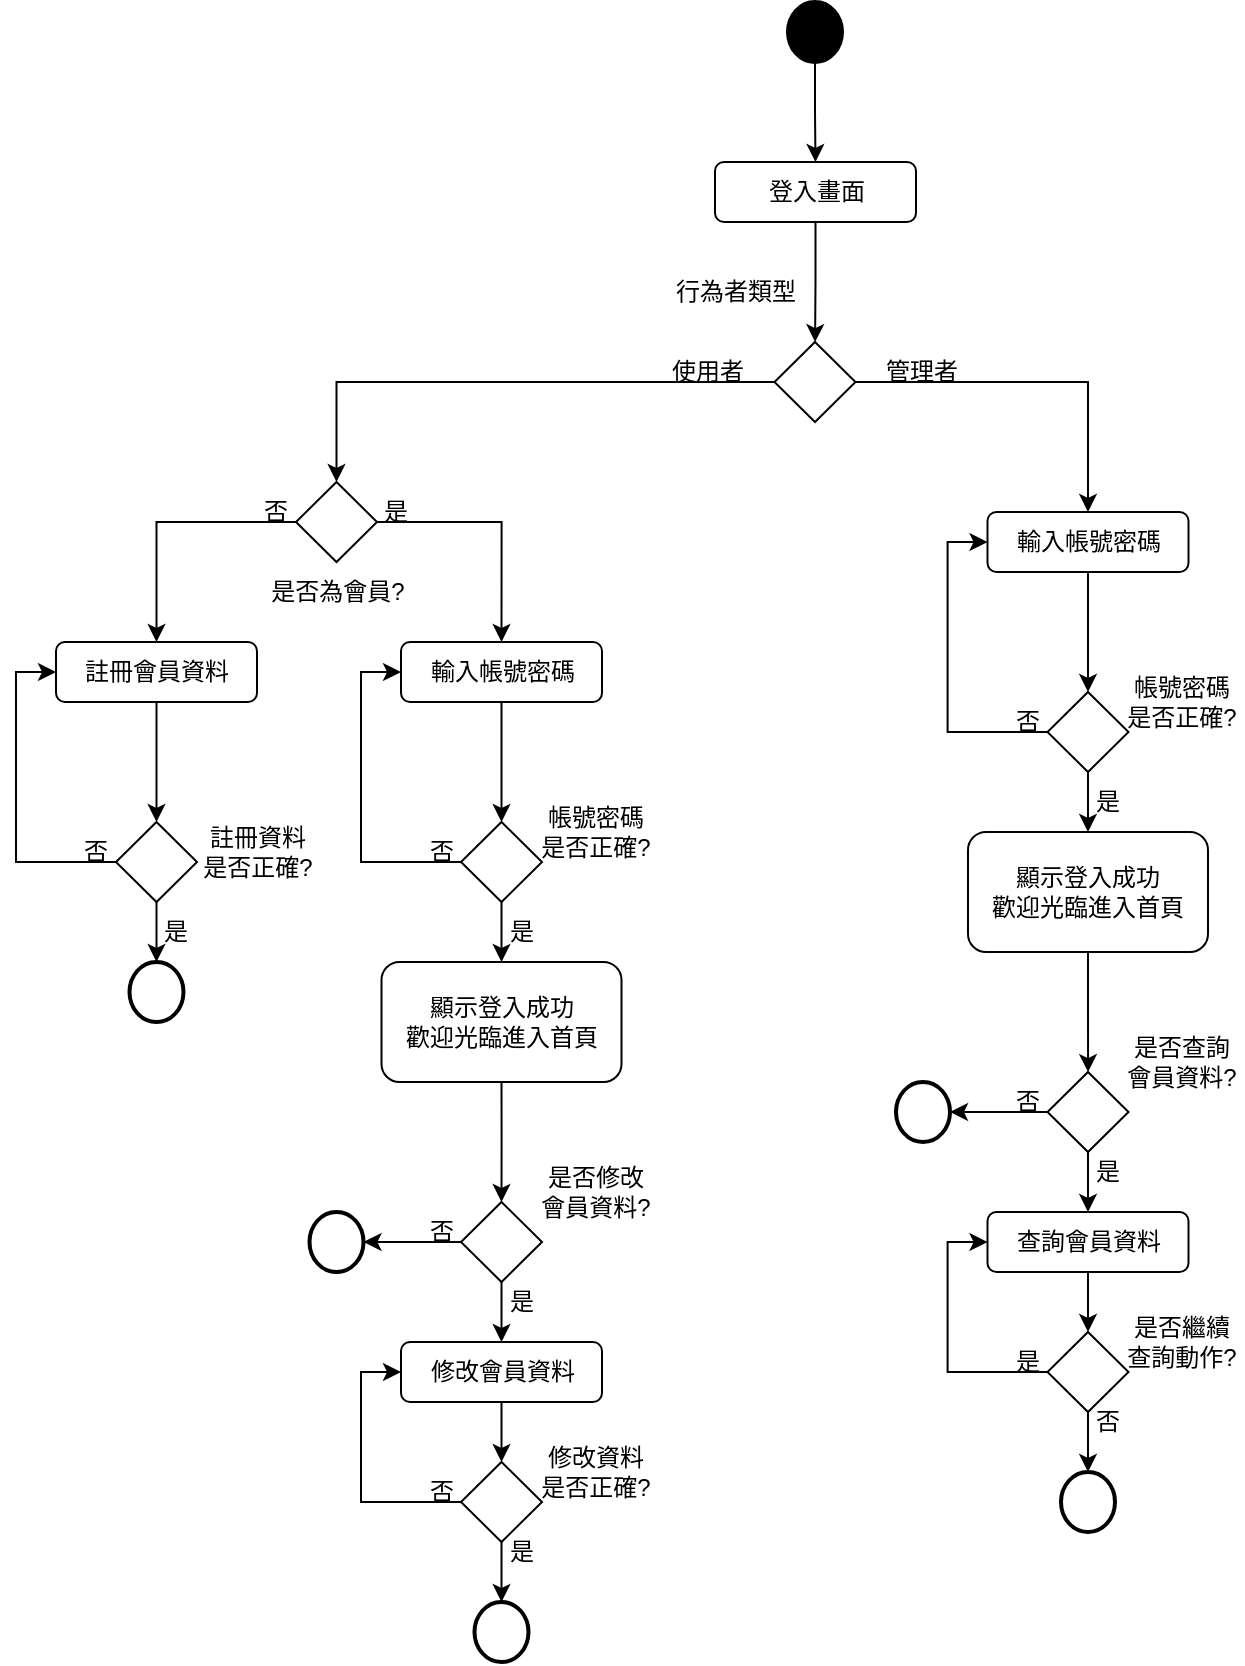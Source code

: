 <mxfile version="20.8.3" type="github">
  <diagram id="C5RBs43oDa-KdzZeNtuy" name="Page-1">
    <mxGraphModel dx="733" dy="1553" grid="1" gridSize="10" guides="1" tooltips="1" connect="1" arrows="1" fold="1" page="1" pageScale="1" pageWidth="827" pageHeight="1169" math="0" shadow="0">
      <root>
        <mxCell id="WIyWlLk6GJQsqaUBKTNV-0" />
        <mxCell id="WIyWlLk6GJQsqaUBKTNV-1" parent="WIyWlLk6GJQsqaUBKTNV-0" />
        <mxCell id="oum3YXco_yq3ggA7mQBt-4" value="是否為會員?" style="text;html=1;strokeColor=none;fillColor=none;align=center;verticalAlign=middle;whiteSpace=wrap;rounded=0;" vertex="1" parent="WIyWlLk6GJQsqaUBKTNV-1">
          <mxGeometry x="160.5" y="-60" width="80" height="30" as="geometry" />
        </mxCell>
        <mxCell id="oum3YXco_yq3ggA7mQBt-11" value="否" style="text;html=1;strokeColor=none;fillColor=none;align=center;verticalAlign=middle;whiteSpace=wrap;rounded=0;" vertex="1" parent="WIyWlLk6GJQsqaUBKTNV-1">
          <mxGeometry x="140" y="-100" width="60" height="30" as="geometry" />
        </mxCell>
        <mxCell id="oum3YXco_yq3ggA7mQBt-12" value="是" style="text;html=1;strokeColor=none;fillColor=none;align=center;verticalAlign=middle;whiteSpace=wrap;rounded=0;" vertex="1" parent="WIyWlLk6GJQsqaUBKTNV-1">
          <mxGeometry x="200" y="-100" width="60" height="30" as="geometry" />
        </mxCell>
        <mxCell id="oum3YXco_yq3ggA7mQBt-16" value="帳號密碼是否正確?" style="text;html=1;strokeColor=none;fillColor=none;align=center;verticalAlign=middle;whiteSpace=wrap;rounded=0;" vertex="1" parent="WIyWlLk6GJQsqaUBKTNV-1">
          <mxGeometry x="300" y="60" width="60" height="30" as="geometry" />
        </mxCell>
        <mxCell id="oum3YXco_yq3ggA7mQBt-20" value="否" style="text;html=1;strokeColor=none;fillColor=none;align=center;verticalAlign=middle;whiteSpace=wrap;rounded=0;" vertex="1" parent="WIyWlLk6GJQsqaUBKTNV-1">
          <mxGeometry x="222.75" y="70" width="60" height="30" as="geometry" />
        </mxCell>
        <mxCell id="oum3YXco_yq3ggA7mQBt-23" value="是" style="text;html=1;strokeColor=none;fillColor=none;align=center;verticalAlign=middle;whiteSpace=wrap;rounded=0;" vertex="1" parent="WIyWlLk6GJQsqaUBKTNV-1">
          <mxGeometry x="262.5" y="110" width="60" height="30" as="geometry" />
        </mxCell>
        <mxCell id="oum3YXco_yq3ggA7mQBt-38" style="edgeStyle=orthogonalEdgeStyle;rounded=0;orthogonalLoop=1;jettySize=auto;html=1;" edge="1" parent="WIyWlLk6GJQsqaUBKTNV-1" source="oum3YXco_yq3ggA7mQBt-27" target="oum3YXco_yq3ggA7mQBt-37">
          <mxGeometry relative="1" as="geometry" />
        </mxCell>
        <mxCell id="oum3YXco_yq3ggA7mQBt-107" style="edgeStyle=orthogonalEdgeStyle;rounded=0;orthogonalLoop=1;jettySize=auto;html=1;exitX=1;exitY=0.5;exitDx=0;exitDy=0;entryX=0.5;entryY=0;entryDx=0;entryDy=0;" edge="1" parent="WIyWlLk6GJQsqaUBKTNV-1" source="oum3YXco_yq3ggA7mQBt-27" target="oum3YXco_yq3ggA7mQBt-85">
          <mxGeometry relative="1" as="geometry" />
        </mxCell>
        <mxCell id="oum3YXco_yq3ggA7mQBt-27" value="" style="rhombus;whiteSpace=wrap;html=1;" vertex="1" parent="WIyWlLk6GJQsqaUBKTNV-1">
          <mxGeometry x="419.25" y="-170" width="40.5" height="40" as="geometry" />
        </mxCell>
        <mxCell id="oum3YXco_yq3ggA7mQBt-28" value="行為者類型" style="text;html=1;strokeColor=none;fillColor=none;align=center;verticalAlign=middle;whiteSpace=wrap;rounded=0;" vertex="1" parent="WIyWlLk6GJQsqaUBKTNV-1">
          <mxGeometry x="360" y="-210" width="80" height="30" as="geometry" />
        </mxCell>
        <mxCell id="oum3YXco_yq3ggA7mQBt-34" value="" style="edgeStyle=orthogonalEdgeStyle;rounded=0;orthogonalLoop=1;jettySize=auto;html=1;" edge="1" parent="WIyWlLk6GJQsqaUBKTNV-1" source="oum3YXco_yq3ggA7mQBt-32" target="oum3YXco_yq3ggA7mQBt-33">
          <mxGeometry relative="1" as="geometry" />
        </mxCell>
        <mxCell id="oum3YXco_yq3ggA7mQBt-32" value="" style="strokeWidth=2;html=1;shape=mxgraph.flowchart.start_2;whiteSpace=wrap;fillColor=#000000;" vertex="1" parent="WIyWlLk6GJQsqaUBKTNV-1">
          <mxGeometry x="426" y="-340" width="27" height="30" as="geometry" />
        </mxCell>
        <mxCell id="oum3YXco_yq3ggA7mQBt-35" value="" style="edgeStyle=orthogonalEdgeStyle;rounded=0;orthogonalLoop=1;jettySize=auto;html=1;" edge="1" parent="WIyWlLk6GJQsqaUBKTNV-1" source="oum3YXco_yq3ggA7mQBt-33" target="oum3YXco_yq3ggA7mQBt-27">
          <mxGeometry relative="1" as="geometry" />
        </mxCell>
        <mxCell id="oum3YXco_yq3ggA7mQBt-33" value="登入畫面" style="rounded=1;whiteSpace=wrap;html=1;" vertex="1" parent="WIyWlLk6GJQsqaUBKTNV-1">
          <mxGeometry x="389.5" y="-260" width="100.5" height="30" as="geometry" />
        </mxCell>
        <mxCell id="oum3YXco_yq3ggA7mQBt-41" style="edgeStyle=orthogonalEdgeStyle;rounded=0;orthogonalLoop=1;jettySize=auto;html=1;exitX=0;exitY=0.5;exitDx=0;exitDy=0;" edge="1" parent="WIyWlLk6GJQsqaUBKTNV-1" source="oum3YXco_yq3ggA7mQBt-37" target="oum3YXco_yq3ggA7mQBt-40">
          <mxGeometry relative="1" as="geometry" />
        </mxCell>
        <mxCell id="oum3YXco_yq3ggA7mQBt-43" style="edgeStyle=orthogonalEdgeStyle;rounded=0;orthogonalLoop=1;jettySize=auto;html=1;exitX=1;exitY=0.5;exitDx=0;exitDy=0;entryX=0.5;entryY=0;entryDx=0;entryDy=0;" edge="1" parent="WIyWlLk6GJQsqaUBKTNV-1" source="oum3YXco_yq3ggA7mQBt-37" target="oum3YXco_yq3ggA7mQBt-42">
          <mxGeometry relative="1" as="geometry" />
        </mxCell>
        <mxCell id="oum3YXco_yq3ggA7mQBt-37" value="" style="rhombus;whiteSpace=wrap;html=1;" vertex="1" parent="WIyWlLk6GJQsqaUBKTNV-1">
          <mxGeometry x="180" y="-100" width="40.5" height="40" as="geometry" />
        </mxCell>
        <mxCell id="oum3YXco_yq3ggA7mQBt-54" style="edgeStyle=orthogonalEdgeStyle;rounded=0;orthogonalLoop=1;jettySize=auto;html=1;exitX=0.5;exitY=1;exitDx=0;exitDy=0;entryX=0.5;entryY=0;entryDx=0;entryDy=0;" edge="1" parent="WIyWlLk6GJQsqaUBKTNV-1" source="oum3YXco_yq3ggA7mQBt-40" target="oum3YXco_yq3ggA7mQBt-52">
          <mxGeometry relative="1" as="geometry" />
        </mxCell>
        <mxCell id="oum3YXco_yq3ggA7mQBt-40" value="註冊會員資料" style="rounded=1;whiteSpace=wrap;html=1;" vertex="1" parent="WIyWlLk6GJQsqaUBKTNV-1">
          <mxGeometry x="60" y="-20" width="100.5" height="30" as="geometry" />
        </mxCell>
        <mxCell id="oum3YXco_yq3ggA7mQBt-46" style="edgeStyle=orthogonalEdgeStyle;rounded=0;orthogonalLoop=1;jettySize=auto;html=1;exitX=0.5;exitY=1;exitDx=0;exitDy=0;entryX=0.5;entryY=0;entryDx=0;entryDy=0;" edge="1" parent="WIyWlLk6GJQsqaUBKTNV-1" source="oum3YXco_yq3ggA7mQBt-42" target="oum3YXco_yq3ggA7mQBt-45">
          <mxGeometry relative="1" as="geometry" />
        </mxCell>
        <mxCell id="oum3YXco_yq3ggA7mQBt-42" value="輸入帳號密碼" style="rounded=1;whiteSpace=wrap;html=1;" vertex="1" parent="WIyWlLk6GJQsqaUBKTNV-1">
          <mxGeometry x="232.5" y="-20" width="100.5" height="30" as="geometry" />
        </mxCell>
        <mxCell id="oum3YXco_yq3ggA7mQBt-44" value="使用者" style="text;html=1;strokeColor=none;fillColor=none;align=center;verticalAlign=middle;whiteSpace=wrap;rounded=0;" vertex="1" parent="WIyWlLk6GJQsqaUBKTNV-1">
          <mxGeometry x="346" y="-170" width="80" height="30" as="geometry" />
        </mxCell>
        <mxCell id="oum3YXco_yq3ggA7mQBt-47" style="edgeStyle=orthogonalEdgeStyle;rounded=0;orthogonalLoop=1;jettySize=auto;html=1;exitX=0;exitY=0.5;exitDx=0;exitDy=0;entryX=0;entryY=0.5;entryDx=0;entryDy=0;" edge="1" parent="WIyWlLk6GJQsqaUBKTNV-1" source="oum3YXco_yq3ggA7mQBt-45" target="oum3YXco_yq3ggA7mQBt-42">
          <mxGeometry relative="1" as="geometry" />
        </mxCell>
        <mxCell id="oum3YXco_yq3ggA7mQBt-50" style="edgeStyle=orthogonalEdgeStyle;rounded=0;orthogonalLoop=1;jettySize=auto;html=1;exitX=0.5;exitY=1;exitDx=0;exitDy=0;entryX=0.5;entryY=0;entryDx=0;entryDy=0;" edge="1" parent="WIyWlLk6GJQsqaUBKTNV-1" source="oum3YXco_yq3ggA7mQBt-45" target="oum3YXco_yq3ggA7mQBt-49">
          <mxGeometry relative="1" as="geometry" />
        </mxCell>
        <mxCell id="oum3YXco_yq3ggA7mQBt-45" value="" style="rhombus;whiteSpace=wrap;html=1;" vertex="1" parent="WIyWlLk6GJQsqaUBKTNV-1">
          <mxGeometry x="262.5" y="70" width="40.5" height="40" as="geometry" />
        </mxCell>
        <mxCell id="oum3YXco_yq3ggA7mQBt-65" style="edgeStyle=orthogonalEdgeStyle;rounded=0;orthogonalLoop=1;jettySize=auto;html=1;exitX=0.5;exitY=1;exitDx=0;exitDy=0;" edge="1" parent="WIyWlLk6GJQsqaUBKTNV-1" source="oum3YXco_yq3ggA7mQBt-49" target="oum3YXco_yq3ggA7mQBt-64">
          <mxGeometry relative="1" as="geometry" />
        </mxCell>
        <mxCell id="oum3YXco_yq3ggA7mQBt-49" value="顯示登入成功&lt;br&gt;歡迎光臨進入首頁" style="rounded=1;whiteSpace=wrap;html=1;" vertex="1" parent="WIyWlLk6GJQsqaUBKTNV-1">
          <mxGeometry x="222.75" y="140" width="120" height="60" as="geometry" />
        </mxCell>
        <mxCell id="oum3YXco_yq3ggA7mQBt-55" style="edgeStyle=orthogonalEdgeStyle;rounded=0;orthogonalLoop=1;jettySize=auto;html=1;exitX=0;exitY=0.5;exitDx=0;exitDy=0;entryX=0;entryY=0.5;entryDx=0;entryDy=0;" edge="1" parent="WIyWlLk6GJQsqaUBKTNV-1" source="oum3YXco_yq3ggA7mQBt-52" target="oum3YXco_yq3ggA7mQBt-40">
          <mxGeometry relative="1" as="geometry" />
        </mxCell>
        <mxCell id="oum3YXco_yq3ggA7mQBt-52" value="" style="rhombus;whiteSpace=wrap;html=1;" vertex="1" parent="WIyWlLk6GJQsqaUBKTNV-1">
          <mxGeometry x="90" y="70" width="40.5" height="40" as="geometry" />
        </mxCell>
        <mxCell id="oum3YXco_yq3ggA7mQBt-56" value="否" style="text;html=1;strokeColor=none;fillColor=none;align=center;verticalAlign=middle;whiteSpace=wrap;rounded=0;" vertex="1" parent="WIyWlLk6GJQsqaUBKTNV-1">
          <mxGeometry x="50" y="70" width="60" height="30" as="geometry" />
        </mxCell>
        <mxCell id="oum3YXco_yq3ggA7mQBt-57" value="註冊資料是否正確?" style="text;html=1;strokeColor=none;fillColor=none;align=center;verticalAlign=middle;whiteSpace=wrap;rounded=0;" vertex="1" parent="WIyWlLk6GJQsqaUBKTNV-1">
          <mxGeometry x="130.5" y="70" width="60" height="30" as="geometry" />
        </mxCell>
        <mxCell id="oum3YXco_yq3ggA7mQBt-61" value="是" style="text;html=1;strokeColor=none;fillColor=none;align=center;verticalAlign=middle;whiteSpace=wrap;rounded=0;" vertex="1" parent="WIyWlLk6GJQsqaUBKTNV-1">
          <mxGeometry x="90" y="110" width="60" height="30" as="geometry" />
        </mxCell>
        <mxCell id="oum3YXco_yq3ggA7mQBt-62" style="edgeStyle=orthogonalEdgeStyle;rounded=0;orthogonalLoop=1;jettySize=auto;html=1;exitX=0.5;exitY=1;exitDx=0;exitDy=0;entryX=0.5;entryY=0;entryDx=0;entryDy=0;" edge="1" parent="WIyWlLk6GJQsqaUBKTNV-1">
          <mxGeometry relative="1" as="geometry">
            <mxPoint x="110.25" y="110" as="sourcePoint" />
            <mxPoint x="110.25" y="140" as="targetPoint" />
          </mxGeometry>
        </mxCell>
        <mxCell id="oum3YXco_yq3ggA7mQBt-63" value="" style="strokeWidth=2;html=1;shape=mxgraph.flowchart.start_2;whiteSpace=wrap;fillColor=#FFFFFF;gradientColor=none;gradientDirection=radial;" vertex="1" parent="WIyWlLk6GJQsqaUBKTNV-1">
          <mxGeometry x="96.75" y="140" width="27" height="30" as="geometry" />
        </mxCell>
        <mxCell id="oum3YXco_yq3ggA7mQBt-68" style="edgeStyle=orthogonalEdgeStyle;rounded=0;orthogonalLoop=1;jettySize=auto;html=1;exitX=0;exitY=0.5;exitDx=0;exitDy=0;entryX=1;entryY=0.5;entryDx=0;entryDy=0;entryPerimeter=0;" edge="1" parent="WIyWlLk6GJQsqaUBKTNV-1" source="oum3YXco_yq3ggA7mQBt-64" target="oum3YXco_yq3ggA7mQBt-67">
          <mxGeometry relative="1" as="geometry" />
        </mxCell>
        <mxCell id="oum3YXco_yq3ggA7mQBt-72" style="edgeStyle=orthogonalEdgeStyle;rounded=0;orthogonalLoop=1;jettySize=auto;html=1;exitX=0.5;exitY=1;exitDx=0;exitDy=0;entryX=0.5;entryY=0;entryDx=0;entryDy=0;" edge="1" parent="WIyWlLk6GJQsqaUBKTNV-1" source="oum3YXco_yq3ggA7mQBt-64" target="oum3YXco_yq3ggA7mQBt-69">
          <mxGeometry relative="1" as="geometry" />
        </mxCell>
        <mxCell id="oum3YXco_yq3ggA7mQBt-64" value="" style="rhombus;whiteSpace=wrap;html=1;" vertex="1" parent="WIyWlLk6GJQsqaUBKTNV-1">
          <mxGeometry x="262.5" y="260" width="40.5" height="40" as="geometry" />
        </mxCell>
        <mxCell id="oum3YXco_yq3ggA7mQBt-66" value="是否修改會員資料?" style="text;html=1;strokeColor=none;fillColor=none;align=center;verticalAlign=middle;whiteSpace=wrap;rounded=0;" vertex="1" parent="WIyWlLk6GJQsqaUBKTNV-1">
          <mxGeometry x="300" y="240" width="60" height="30" as="geometry" />
        </mxCell>
        <mxCell id="oum3YXco_yq3ggA7mQBt-67" value="" style="strokeWidth=2;html=1;shape=mxgraph.flowchart.start_2;whiteSpace=wrap;fillColor=#FFFFFF;gradientColor=none;gradientDirection=radial;" vertex="1" parent="WIyWlLk6GJQsqaUBKTNV-1">
          <mxGeometry x="186.75" y="265" width="27" height="30" as="geometry" />
        </mxCell>
        <mxCell id="oum3YXco_yq3ggA7mQBt-73" style="edgeStyle=orthogonalEdgeStyle;rounded=0;orthogonalLoop=1;jettySize=auto;html=1;exitX=0.5;exitY=1;exitDx=0;exitDy=0;entryX=0.5;entryY=0;entryDx=0;entryDy=0;" edge="1" parent="WIyWlLk6GJQsqaUBKTNV-1" source="oum3YXco_yq3ggA7mQBt-69" target="oum3YXco_yq3ggA7mQBt-71">
          <mxGeometry relative="1" as="geometry" />
        </mxCell>
        <mxCell id="oum3YXco_yq3ggA7mQBt-69" value="修改會員資料" style="rounded=1;whiteSpace=wrap;html=1;" vertex="1" parent="WIyWlLk6GJQsqaUBKTNV-1">
          <mxGeometry x="232.5" y="330" width="100.5" height="30" as="geometry" />
        </mxCell>
        <mxCell id="oum3YXco_yq3ggA7mQBt-70" value="修改資料是否正確?" style="text;html=1;strokeColor=none;fillColor=none;align=center;verticalAlign=middle;whiteSpace=wrap;rounded=0;" vertex="1" parent="WIyWlLk6GJQsqaUBKTNV-1">
          <mxGeometry x="300" y="380" width="60" height="30" as="geometry" />
        </mxCell>
        <mxCell id="oum3YXco_yq3ggA7mQBt-77" style="edgeStyle=orthogonalEdgeStyle;rounded=0;orthogonalLoop=1;jettySize=auto;html=1;exitX=0.5;exitY=1;exitDx=0;exitDy=0;entryX=0.5;entryY=0;entryDx=0;entryDy=0;entryPerimeter=0;" edge="1" parent="WIyWlLk6GJQsqaUBKTNV-1" source="oum3YXco_yq3ggA7mQBt-71" target="oum3YXco_yq3ggA7mQBt-74">
          <mxGeometry relative="1" as="geometry" />
        </mxCell>
        <mxCell id="oum3YXco_yq3ggA7mQBt-78" style="edgeStyle=orthogonalEdgeStyle;rounded=0;orthogonalLoop=1;jettySize=auto;html=1;exitX=0;exitY=0.5;exitDx=0;exitDy=0;entryX=0;entryY=0.5;entryDx=0;entryDy=0;" edge="1" parent="WIyWlLk6GJQsqaUBKTNV-1" source="oum3YXco_yq3ggA7mQBt-71" target="oum3YXco_yq3ggA7mQBt-69">
          <mxGeometry relative="1" as="geometry" />
        </mxCell>
        <mxCell id="oum3YXco_yq3ggA7mQBt-71" value="" style="rhombus;whiteSpace=wrap;html=1;" vertex="1" parent="WIyWlLk6GJQsqaUBKTNV-1">
          <mxGeometry x="262.5" y="390" width="40.5" height="40" as="geometry" />
        </mxCell>
        <mxCell id="oum3YXco_yq3ggA7mQBt-74" value="" style="strokeWidth=2;html=1;shape=mxgraph.flowchart.start_2;whiteSpace=wrap;fillColor=#FFFFFF;gradientColor=none;gradientDirection=radial;" vertex="1" parent="WIyWlLk6GJQsqaUBKTNV-1">
          <mxGeometry x="269.25" y="460" width="27" height="30" as="geometry" />
        </mxCell>
        <mxCell id="oum3YXco_yq3ggA7mQBt-75" value="是" style="text;html=1;strokeColor=none;fillColor=none;align=center;verticalAlign=middle;whiteSpace=wrap;rounded=0;" vertex="1" parent="WIyWlLk6GJQsqaUBKTNV-1">
          <mxGeometry x="262.5" y="295" width="60" height="30" as="geometry" />
        </mxCell>
        <mxCell id="oum3YXco_yq3ggA7mQBt-76" value="否" style="text;html=1;strokeColor=none;fillColor=none;align=center;verticalAlign=middle;whiteSpace=wrap;rounded=0;" vertex="1" parent="WIyWlLk6GJQsqaUBKTNV-1">
          <mxGeometry x="222.75" y="260" width="60" height="30" as="geometry" />
        </mxCell>
        <mxCell id="oum3YXco_yq3ggA7mQBt-79" value="是" style="text;html=1;strokeColor=none;fillColor=none;align=center;verticalAlign=middle;whiteSpace=wrap;rounded=0;" vertex="1" parent="WIyWlLk6GJQsqaUBKTNV-1">
          <mxGeometry x="262.5" y="420" width="60" height="30" as="geometry" />
        </mxCell>
        <mxCell id="oum3YXco_yq3ggA7mQBt-80" value="否" style="text;html=1;strokeColor=none;fillColor=none;align=center;verticalAlign=middle;whiteSpace=wrap;rounded=0;" vertex="1" parent="WIyWlLk6GJQsqaUBKTNV-1">
          <mxGeometry x="222.75" y="390" width="60" height="30" as="geometry" />
        </mxCell>
        <mxCell id="oum3YXco_yq3ggA7mQBt-81" value="帳號密碼是否正確?" style="text;html=1;strokeColor=none;fillColor=none;align=center;verticalAlign=middle;whiteSpace=wrap;rounded=0;" vertex="1" parent="WIyWlLk6GJQsqaUBKTNV-1">
          <mxGeometry x="593.25" y="-5" width="60" height="30" as="geometry" />
        </mxCell>
        <mxCell id="oum3YXco_yq3ggA7mQBt-82" value="否" style="text;html=1;strokeColor=none;fillColor=none;align=center;verticalAlign=middle;whiteSpace=wrap;rounded=0;" vertex="1" parent="WIyWlLk6GJQsqaUBKTNV-1">
          <mxGeometry x="516" y="5" width="60" height="30" as="geometry" />
        </mxCell>
        <mxCell id="oum3YXco_yq3ggA7mQBt-83" value="是" style="text;html=1;strokeColor=none;fillColor=none;align=center;verticalAlign=middle;whiteSpace=wrap;rounded=0;" vertex="1" parent="WIyWlLk6GJQsqaUBKTNV-1">
          <mxGeometry x="555.75" y="45" width="60" height="30" as="geometry" />
        </mxCell>
        <mxCell id="oum3YXco_yq3ggA7mQBt-84" style="edgeStyle=orthogonalEdgeStyle;rounded=0;orthogonalLoop=1;jettySize=auto;html=1;exitX=0.5;exitY=1;exitDx=0;exitDy=0;entryX=0.5;entryY=0;entryDx=0;entryDy=0;" edge="1" parent="WIyWlLk6GJQsqaUBKTNV-1" source="oum3YXco_yq3ggA7mQBt-85" target="oum3YXco_yq3ggA7mQBt-88">
          <mxGeometry relative="1" as="geometry" />
        </mxCell>
        <mxCell id="oum3YXco_yq3ggA7mQBt-85" value="輸入帳號密碼" style="rounded=1;whiteSpace=wrap;html=1;" vertex="1" parent="WIyWlLk6GJQsqaUBKTNV-1">
          <mxGeometry x="525.75" y="-85" width="100.5" height="30" as="geometry" />
        </mxCell>
        <mxCell id="oum3YXco_yq3ggA7mQBt-86" style="edgeStyle=orthogonalEdgeStyle;rounded=0;orthogonalLoop=1;jettySize=auto;html=1;exitX=0;exitY=0.5;exitDx=0;exitDy=0;entryX=0;entryY=0.5;entryDx=0;entryDy=0;" edge="1" parent="WIyWlLk6GJQsqaUBKTNV-1" source="oum3YXco_yq3ggA7mQBt-88" target="oum3YXco_yq3ggA7mQBt-85">
          <mxGeometry relative="1" as="geometry" />
        </mxCell>
        <mxCell id="oum3YXco_yq3ggA7mQBt-87" style="edgeStyle=orthogonalEdgeStyle;rounded=0;orthogonalLoop=1;jettySize=auto;html=1;exitX=0.5;exitY=1;exitDx=0;exitDy=0;entryX=0.5;entryY=0;entryDx=0;entryDy=0;" edge="1" parent="WIyWlLk6GJQsqaUBKTNV-1" source="oum3YXco_yq3ggA7mQBt-88" target="oum3YXco_yq3ggA7mQBt-90">
          <mxGeometry relative="1" as="geometry" />
        </mxCell>
        <mxCell id="oum3YXco_yq3ggA7mQBt-88" value="" style="rhombus;whiteSpace=wrap;html=1;" vertex="1" parent="WIyWlLk6GJQsqaUBKTNV-1">
          <mxGeometry x="555.75" y="5" width="40.5" height="40" as="geometry" />
        </mxCell>
        <mxCell id="oum3YXco_yq3ggA7mQBt-89" style="edgeStyle=orthogonalEdgeStyle;rounded=0;orthogonalLoop=1;jettySize=auto;html=1;exitX=0.5;exitY=1;exitDx=0;exitDy=0;" edge="1" parent="WIyWlLk6GJQsqaUBKTNV-1" source="oum3YXco_yq3ggA7mQBt-90" target="oum3YXco_yq3ggA7mQBt-93">
          <mxGeometry relative="1" as="geometry" />
        </mxCell>
        <mxCell id="oum3YXco_yq3ggA7mQBt-90" value="顯示登入成功&lt;br&gt;歡迎光臨進入首頁" style="rounded=1;whiteSpace=wrap;html=1;" vertex="1" parent="WIyWlLk6GJQsqaUBKTNV-1">
          <mxGeometry x="516" y="75" width="120" height="60" as="geometry" />
        </mxCell>
        <mxCell id="oum3YXco_yq3ggA7mQBt-91" style="edgeStyle=orthogonalEdgeStyle;rounded=0;orthogonalLoop=1;jettySize=auto;html=1;exitX=0;exitY=0.5;exitDx=0;exitDy=0;entryX=1;entryY=0.5;entryDx=0;entryDy=0;entryPerimeter=0;" edge="1" parent="WIyWlLk6GJQsqaUBKTNV-1" source="oum3YXco_yq3ggA7mQBt-93" target="oum3YXco_yq3ggA7mQBt-95">
          <mxGeometry relative="1" as="geometry" />
        </mxCell>
        <mxCell id="oum3YXco_yq3ggA7mQBt-92" style="edgeStyle=orthogonalEdgeStyle;rounded=0;orthogonalLoop=1;jettySize=auto;html=1;exitX=0.5;exitY=1;exitDx=0;exitDy=0;entryX=0.5;entryY=0;entryDx=0;entryDy=0;" edge="1" parent="WIyWlLk6GJQsqaUBKTNV-1" source="oum3YXco_yq3ggA7mQBt-93" target="oum3YXco_yq3ggA7mQBt-97">
          <mxGeometry relative="1" as="geometry" />
        </mxCell>
        <mxCell id="oum3YXco_yq3ggA7mQBt-93" value="" style="rhombus;whiteSpace=wrap;html=1;" vertex="1" parent="WIyWlLk6GJQsqaUBKTNV-1">
          <mxGeometry x="555.75" y="195" width="40.5" height="40" as="geometry" />
        </mxCell>
        <mxCell id="oum3YXco_yq3ggA7mQBt-94" value="是否查詢會員資料?" style="text;html=1;strokeColor=none;fillColor=none;align=center;verticalAlign=middle;whiteSpace=wrap;rounded=0;" vertex="1" parent="WIyWlLk6GJQsqaUBKTNV-1">
          <mxGeometry x="593.25" y="175" width="60" height="30" as="geometry" />
        </mxCell>
        <mxCell id="oum3YXco_yq3ggA7mQBt-95" value="" style="strokeWidth=2;html=1;shape=mxgraph.flowchart.start_2;whiteSpace=wrap;fillColor=#FFFFFF;gradientColor=none;gradientDirection=radial;" vertex="1" parent="WIyWlLk6GJQsqaUBKTNV-1">
          <mxGeometry x="480" y="200" width="27" height="30" as="geometry" />
        </mxCell>
        <mxCell id="oum3YXco_yq3ggA7mQBt-96" style="edgeStyle=orthogonalEdgeStyle;rounded=0;orthogonalLoop=1;jettySize=auto;html=1;exitX=0.5;exitY=1;exitDx=0;exitDy=0;entryX=0.5;entryY=0;entryDx=0;entryDy=0;" edge="1" parent="WIyWlLk6GJQsqaUBKTNV-1" source="oum3YXco_yq3ggA7mQBt-97" target="oum3YXco_yq3ggA7mQBt-101">
          <mxGeometry relative="1" as="geometry" />
        </mxCell>
        <mxCell id="oum3YXco_yq3ggA7mQBt-97" value="查詢會員資料" style="rounded=1;whiteSpace=wrap;html=1;" vertex="1" parent="WIyWlLk6GJQsqaUBKTNV-1">
          <mxGeometry x="525.75" y="265" width="100.5" height="30" as="geometry" />
        </mxCell>
        <mxCell id="oum3YXco_yq3ggA7mQBt-98" value="是否繼續查詢動作?" style="text;html=1;strokeColor=none;fillColor=none;align=center;verticalAlign=middle;whiteSpace=wrap;rounded=0;" vertex="1" parent="WIyWlLk6GJQsqaUBKTNV-1">
          <mxGeometry x="593.25" y="315" width="60" height="30" as="geometry" />
        </mxCell>
        <mxCell id="oum3YXco_yq3ggA7mQBt-99" style="edgeStyle=orthogonalEdgeStyle;rounded=0;orthogonalLoop=1;jettySize=auto;html=1;exitX=0.5;exitY=1;exitDx=0;exitDy=0;entryX=0.5;entryY=0;entryDx=0;entryDy=0;entryPerimeter=0;" edge="1" parent="WIyWlLk6GJQsqaUBKTNV-1" source="oum3YXco_yq3ggA7mQBt-101" target="oum3YXco_yq3ggA7mQBt-102">
          <mxGeometry relative="1" as="geometry" />
        </mxCell>
        <mxCell id="oum3YXco_yq3ggA7mQBt-100" style="edgeStyle=orthogonalEdgeStyle;rounded=0;orthogonalLoop=1;jettySize=auto;html=1;exitX=0;exitY=0.5;exitDx=0;exitDy=0;entryX=0;entryY=0.5;entryDx=0;entryDy=0;" edge="1" parent="WIyWlLk6GJQsqaUBKTNV-1" source="oum3YXco_yq3ggA7mQBt-101" target="oum3YXco_yq3ggA7mQBt-97">
          <mxGeometry relative="1" as="geometry" />
        </mxCell>
        <mxCell id="oum3YXco_yq3ggA7mQBt-101" value="" style="rhombus;whiteSpace=wrap;html=1;" vertex="1" parent="WIyWlLk6GJQsqaUBKTNV-1">
          <mxGeometry x="555.75" y="325" width="40.5" height="40" as="geometry" />
        </mxCell>
        <mxCell id="oum3YXco_yq3ggA7mQBt-102" value="" style="strokeWidth=2;html=1;shape=mxgraph.flowchart.start_2;whiteSpace=wrap;fillColor=#FFFFFF;gradientColor=none;gradientDirection=radial;" vertex="1" parent="WIyWlLk6GJQsqaUBKTNV-1">
          <mxGeometry x="562.5" y="395" width="27" height="30" as="geometry" />
        </mxCell>
        <mxCell id="oum3YXco_yq3ggA7mQBt-103" value="是" style="text;html=1;strokeColor=none;fillColor=none;align=center;verticalAlign=middle;whiteSpace=wrap;rounded=0;" vertex="1" parent="WIyWlLk6GJQsqaUBKTNV-1">
          <mxGeometry x="555.75" y="230" width="60" height="30" as="geometry" />
        </mxCell>
        <mxCell id="oum3YXco_yq3ggA7mQBt-104" value="否" style="text;html=1;strokeColor=none;fillColor=none;align=center;verticalAlign=middle;whiteSpace=wrap;rounded=0;" vertex="1" parent="WIyWlLk6GJQsqaUBKTNV-1">
          <mxGeometry x="516" y="195" width="60" height="30" as="geometry" />
        </mxCell>
        <mxCell id="oum3YXco_yq3ggA7mQBt-105" value="否" style="text;html=1;strokeColor=none;fillColor=none;align=center;verticalAlign=middle;whiteSpace=wrap;rounded=0;" vertex="1" parent="WIyWlLk6GJQsqaUBKTNV-1">
          <mxGeometry x="555.75" y="355" width="60" height="30" as="geometry" />
        </mxCell>
        <mxCell id="oum3YXco_yq3ggA7mQBt-106" value="是" style="text;html=1;strokeColor=none;fillColor=none;align=center;verticalAlign=middle;whiteSpace=wrap;rounded=0;" vertex="1" parent="WIyWlLk6GJQsqaUBKTNV-1">
          <mxGeometry x="516" y="325" width="60" height="30" as="geometry" />
        </mxCell>
        <mxCell id="oum3YXco_yq3ggA7mQBt-108" value="管理者" style="text;html=1;strokeColor=none;fillColor=none;align=center;verticalAlign=middle;whiteSpace=wrap;rounded=0;" vertex="1" parent="WIyWlLk6GJQsqaUBKTNV-1">
          <mxGeometry x="453" y="-170" width="80" height="30" as="geometry" />
        </mxCell>
      </root>
    </mxGraphModel>
  </diagram>
</mxfile>
